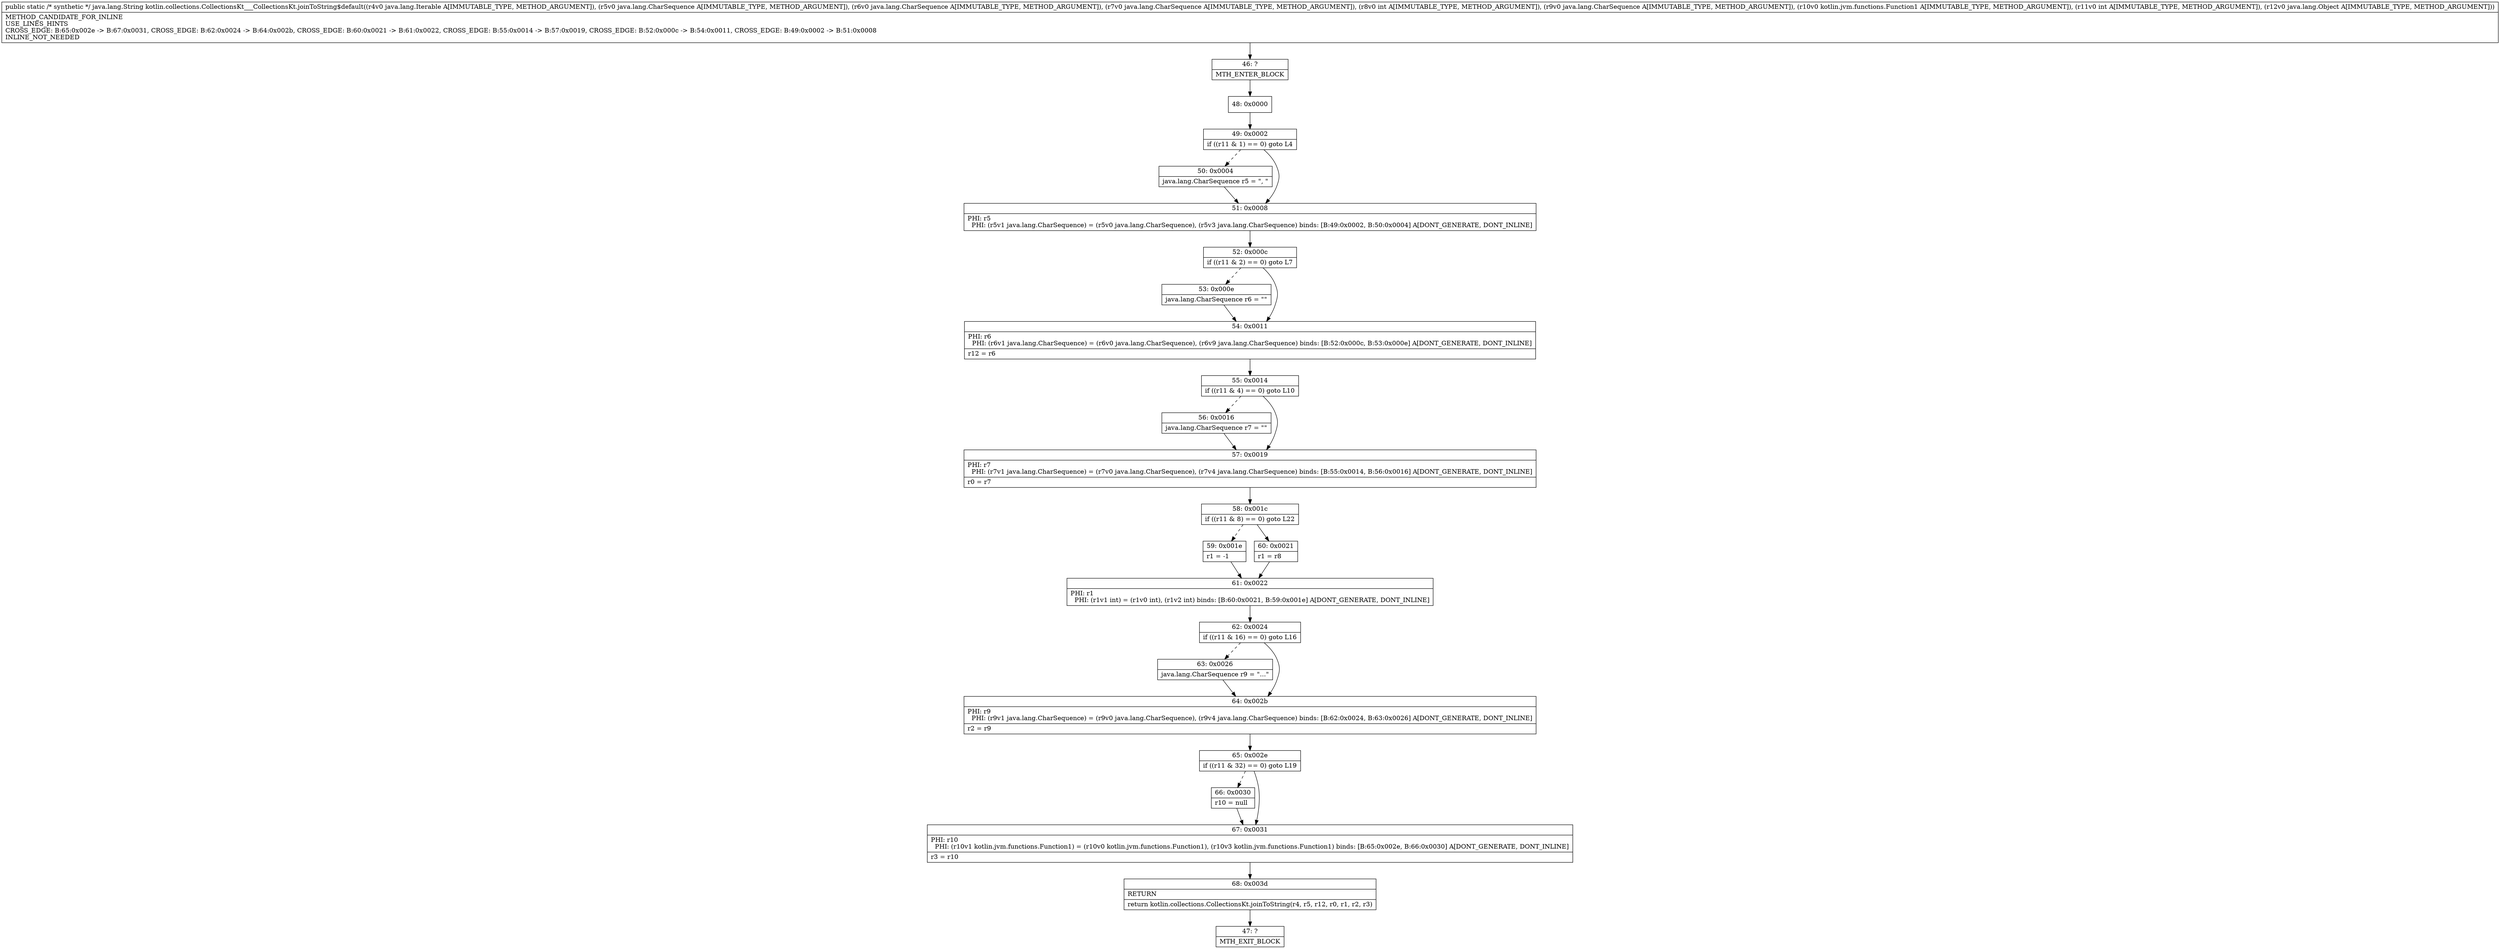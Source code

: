 digraph "CFG forkotlin.collections.CollectionsKt___CollectionsKt.joinToString$default(Ljava\/lang\/Iterable;Ljava\/lang\/CharSequence;Ljava\/lang\/CharSequence;Ljava\/lang\/CharSequence;ILjava\/lang\/CharSequence;Lkotlin\/jvm\/functions\/Function1;ILjava\/lang\/Object;)Ljava\/lang\/String;" {
Node_46 [shape=record,label="{46\:\ ?|MTH_ENTER_BLOCK\l}"];
Node_48 [shape=record,label="{48\:\ 0x0000}"];
Node_49 [shape=record,label="{49\:\ 0x0002|if ((r11 & 1) == 0) goto L4\l}"];
Node_50 [shape=record,label="{50\:\ 0x0004|java.lang.CharSequence r5 = \", \"\l}"];
Node_51 [shape=record,label="{51\:\ 0x0008|PHI: r5 \l  PHI: (r5v1 java.lang.CharSequence) = (r5v0 java.lang.CharSequence), (r5v3 java.lang.CharSequence) binds: [B:49:0x0002, B:50:0x0004] A[DONT_GENERATE, DONT_INLINE]\l}"];
Node_52 [shape=record,label="{52\:\ 0x000c|if ((r11 & 2) == 0) goto L7\l}"];
Node_53 [shape=record,label="{53\:\ 0x000e|java.lang.CharSequence r6 = \"\"\l}"];
Node_54 [shape=record,label="{54\:\ 0x0011|PHI: r6 \l  PHI: (r6v1 java.lang.CharSequence) = (r6v0 java.lang.CharSequence), (r6v9 java.lang.CharSequence) binds: [B:52:0x000c, B:53:0x000e] A[DONT_GENERATE, DONT_INLINE]\l|r12 = r6\l}"];
Node_55 [shape=record,label="{55\:\ 0x0014|if ((r11 & 4) == 0) goto L10\l}"];
Node_56 [shape=record,label="{56\:\ 0x0016|java.lang.CharSequence r7 = \"\"\l}"];
Node_57 [shape=record,label="{57\:\ 0x0019|PHI: r7 \l  PHI: (r7v1 java.lang.CharSequence) = (r7v0 java.lang.CharSequence), (r7v4 java.lang.CharSequence) binds: [B:55:0x0014, B:56:0x0016] A[DONT_GENERATE, DONT_INLINE]\l|r0 = r7\l}"];
Node_58 [shape=record,label="{58\:\ 0x001c|if ((r11 & 8) == 0) goto L22\l}"];
Node_59 [shape=record,label="{59\:\ 0x001e|r1 = \-1\l}"];
Node_61 [shape=record,label="{61\:\ 0x0022|PHI: r1 \l  PHI: (r1v1 int) = (r1v0 int), (r1v2 int) binds: [B:60:0x0021, B:59:0x001e] A[DONT_GENERATE, DONT_INLINE]\l}"];
Node_62 [shape=record,label="{62\:\ 0x0024|if ((r11 & 16) == 0) goto L16\l}"];
Node_63 [shape=record,label="{63\:\ 0x0026|java.lang.CharSequence r9 = \"...\"\l}"];
Node_64 [shape=record,label="{64\:\ 0x002b|PHI: r9 \l  PHI: (r9v1 java.lang.CharSequence) = (r9v0 java.lang.CharSequence), (r9v4 java.lang.CharSequence) binds: [B:62:0x0024, B:63:0x0026] A[DONT_GENERATE, DONT_INLINE]\l|r2 = r9\l}"];
Node_65 [shape=record,label="{65\:\ 0x002e|if ((r11 & 32) == 0) goto L19\l}"];
Node_66 [shape=record,label="{66\:\ 0x0030|r10 = null\l}"];
Node_67 [shape=record,label="{67\:\ 0x0031|PHI: r10 \l  PHI: (r10v1 kotlin.jvm.functions.Function1) = (r10v0 kotlin.jvm.functions.Function1), (r10v3 kotlin.jvm.functions.Function1) binds: [B:65:0x002e, B:66:0x0030] A[DONT_GENERATE, DONT_INLINE]\l|r3 = r10\l}"];
Node_68 [shape=record,label="{68\:\ 0x003d|RETURN\l|return kotlin.collections.CollectionsKt.joinToString(r4, r5, r12, r0, r1, r2, r3)\l}"];
Node_47 [shape=record,label="{47\:\ ?|MTH_EXIT_BLOCK\l}"];
Node_60 [shape=record,label="{60\:\ 0x0021|r1 = r8\l}"];
MethodNode[shape=record,label="{public static \/* synthetic *\/ java.lang.String kotlin.collections.CollectionsKt___CollectionsKt.joinToString$default((r4v0 java.lang.Iterable A[IMMUTABLE_TYPE, METHOD_ARGUMENT]), (r5v0 java.lang.CharSequence A[IMMUTABLE_TYPE, METHOD_ARGUMENT]), (r6v0 java.lang.CharSequence A[IMMUTABLE_TYPE, METHOD_ARGUMENT]), (r7v0 java.lang.CharSequence A[IMMUTABLE_TYPE, METHOD_ARGUMENT]), (r8v0 int A[IMMUTABLE_TYPE, METHOD_ARGUMENT]), (r9v0 java.lang.CharSequence A[IMMUTABLE_TYPE, METHOD_ARGUMENT]), (r10v0 kotlin.jvm.functions.Function1 A[IMMUTABLE_TYPE, METHOD_ARGUMENT]), (r11v0 int A[IMMUTABLE_TYPE, METHOD_ARGUMENT]), (r12v0 java.lang.Object A[IMMUTABLE_TYPE, METHOD_ARGUMENT]))  | METHOD_CANDIDATE_FOR_INLINE\lUSE_LINES_HINTS\lCROSS_EDGE: B:65:0x002e \-\> B:67:0x0031, CROSS_EDGE: B:62:0x0024 \-\> B:64:0x002b, CROSS_EDGE: B:60:0x0021 \-\> B:61:0x0022, CROSS_EDGE: B:55:0x0014 \-\> B:57:0x0019, CROSS_EDGE: B:52:0x000c \-\> B:54:0x0011, CROSS_EDGE: B:49:0x0002 \-\> B:51:0x0008\lINLINE_NOT_NEEDED\l}"];
MethodNode -> Node_46;Node_46 -> Node_48;
Node_48 -> Node_49;
Node_49 -> Node_50[style=dashed];
Node_49 -> Node_51;
Node_50 -> Node_51;
Node_51 -> Node_52;
Node_52 -> Node_53[style=dashed];
Node_52 -> Node_54;
Node_53 -> Node_54;
Node_54 -> Node_55;
Node_55 -> Node_56[style=dashed];
Node_55 -> Node_57;
Node_56 -> Node_57;
Node_57 -> Node_58;
Node_58 -> Node_59[style=dashed];
Node_58 -> Node_60;
Node_59 -> Node_61;
Node_61 -> Node_62;
Node_62 -> Node_63[style=dashed];
Node_62 -> Node_64;
Node_63 -> Node_64;
Node_64 -> Node_65;
Node_65 -> Node_66[style=dashed];
Node_65 -> Node_67;
Node_66 -> Node_67;
Node_67 -> Node_68;
Node_68 -> Node_47;
Node_60 -> Node_61;
}

